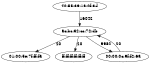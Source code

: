 digraph G {
    dpi="1000";
    size="1,1";
    "40:55:39:1a:0f:3d" -> "ac:bc:32:cc:72:db" [ label="16042" ];
    "ac:bc:32:cc:72:db" -> "01:00:5e:7f:ff:fa" [ label="20" ];
    "ac:bc:32:cc:72:db" -> "ff:ff:ff:ff:ff:ff" [ label="20" ];
    "ac:bc:32:cc:72:db" -> "00:00:0c:9f:f2:6a" [ label="9982" ];
    "00:00:0c:9f:f2:6a" -> "ac:bc:32:cc:72:db" [ label="20" ];
}
